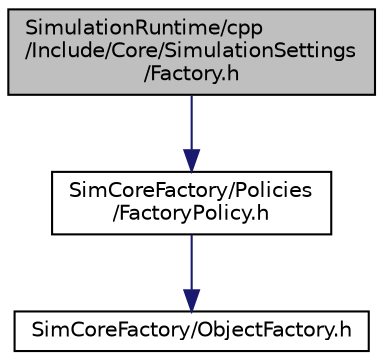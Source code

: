 digraph "SimulationRuntime/cpp/Include/Core/SimulationSettings/Factory.h"
{
  edge [fontname="Helvetica",fontsize="10",labelfontname="Helvetica",labelfontsize="10"];
  node [fontname="Helvetica",fontsize="10",shape=record];
  Node0 [label="SimulationRuntime/cpp\l/Include/Core/SimulationSettings\l/Factory.h",height=0.2,width=0.4,color="black", fillcolor="grey75", style="filled", fontcolor="black"];
  Node0 -> Node1 [color="midnightblue",fontsize="10",style="solid",fontname="Helvetica"];
  Node1 [label="SimCoreFactory/Policies\l/FactoryPolicy.h",height=0.2,width=0.4,color="black", fillcolor="white", style="filled",URL="$de/d73/_sim_core_factory_2_policies_2_factory_policy_8h.html"];
  Node1 -> Node2 [color="midnightblue",fontsize="10",style="solid",fontname="Helvetica"];
  Node2 [label="SimCoreFactory/ObjectFactory.h",height=0.2,width=0.4,color="black", fillcolor="white", style="filled",URL="$d8/dbe/_object_factory_8h.html"];
}
